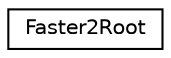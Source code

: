 digraph "Graphical Class Hierarchy"
{
 // LATEX_PDF_SIZE
  edge [fontname="Helvetica",fontsize="10",labelfontname="Helvetica",labelfontsize="10"];
  node [fontname="Helvetica",fontsize="10",shape=record];
  rankdir="LR";
  Node0 [label="Faster2Root",height=0.2,width=0.4,color="black", fillcolor="white", style="filled",URL="$class_faster2_root.html",tooltip=" "];
}

